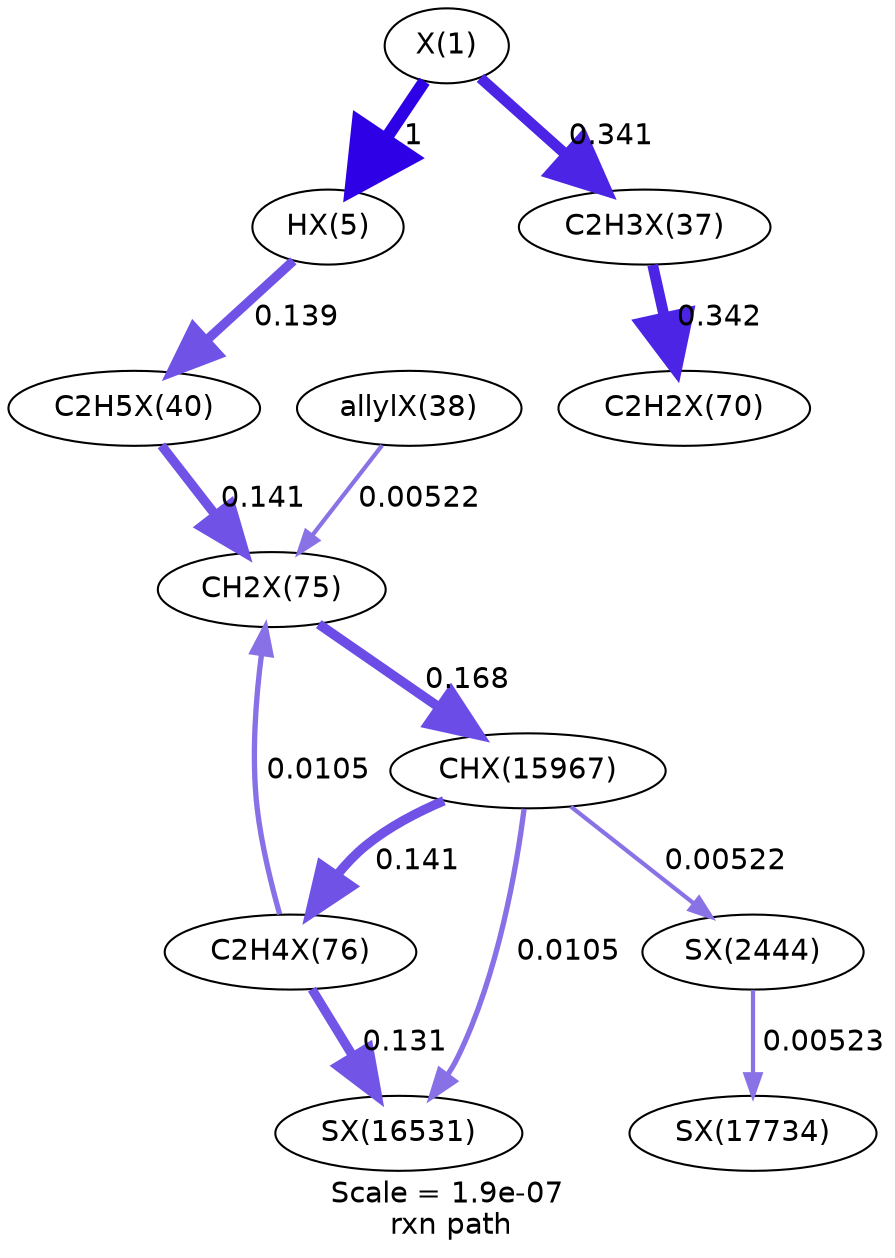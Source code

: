 digraph reaction_paths {
center=1;
s59 -> s60[fontname="Helvetica", style="setlinewidth(6)", arrowsize=3, color="0.7, 1.5, 0.9"
, label=" 1"];
s59 -> s61[fontname="Helvetica", style="setlinewidth(5.19)", arrowsize=2.59, color="0.7, 0.841, 0.9"
, label=" 0.341"];
s60 -> s64[fontname="Helvetica", style="setlinewidth(4.51)", arrowsize=2.25, color="0.7, 0.639, 0.9"
, label=" 0.139"];
s61 -> s74[fontname="Helvetica", style="setlinewidth(5.19)", arrowsize=2.59, color="0.7, 0.842, 0.9"
, label=" 0.342"];
s64 -> s77[fontname="Helvetica", style="setlinewidth(4.52)", arrowsize=2.26, color="0.7, 0.641, 0.9"
, label=" 0.141"];
s77 -> s197[fontname="Helvetica", style="setlinewidth(4.66)", arrowsize=2.33, color="0.7, 0.668, 0.9"
, label=" 0.168"];
s78 -> s77[fontname="Helvetica", style="setlinewidth(2.56)", arrowsize=1.28, color="0.7, 0.511, 0.9"
, label=" 0.0105"];
s62 -> s77[fontname="Helvetica", style="setlinewidth(2.03)", arrowsize=1.02, color="0.7, 0.505, 0.9"
, label=" 0.00522"];
s197 -> s78[fontname="Helvetica", style="setlinewidth(4.52)", arrowsize=2.26, color="0.7, 0.641, 0.9"
, label=" 0.141"];
s197 -> s201[fontname="Helvetica", style="setlinewidth(2.56)", arrowsize=1.28, color="0.7, 0.511, 0.9"
, label=" 0.0105"];
s197 -> s139[fontname="Helvetica", style="setlinewidth(2.03)", arrowsize=1.02, color="0.7, 0.505, 0.9"
, label=" 0.00522"];
s78 -> s201[fontname="Helvetica", style="setlinewidth(4.46)", arrowsize=2.23, color="0.7, 0.631, 0.9"
, label=" 0.131"];
s139 -> s210[fontname="Helvetica", style="setlinewidth(2.03)", arrowsize=1.02, color="0.7, 0.505, 0.9"
, label=" 0.00523"];
s59 [ fontname="Helvetica", label="X(1)"];
s60 [ fontname="Helvetica", label="HX(5)"];
s61 [ fontname="Helvetica", label="C2H3X(37)"];
s62 [ fontname="Helvetica", label="allylX(38)"];
s64 [ fontname="Helvetica", label="C2H5X(40)"];
s74 [ fontname="Helvetica", label="C2H2X(70)"];
s77 [ fontname="Helvetica", label="CH2X(75)"];
s78 [ fontname="Helvetica", label="C2H4X(76)"];
s139 [ fontname="Helvetica", label="SX(2444)"];
s197 [ fontname="Helvetica", label="CHX(15967)"];
s201 [ fontname="Helvetica", label="SX(16531)"];
s210 [ fontname="Helvetica", label="SX(17734)"];
 label = "Scale = 1.9e-07\l rxn path";
 fontname = "Helvetica";
}
